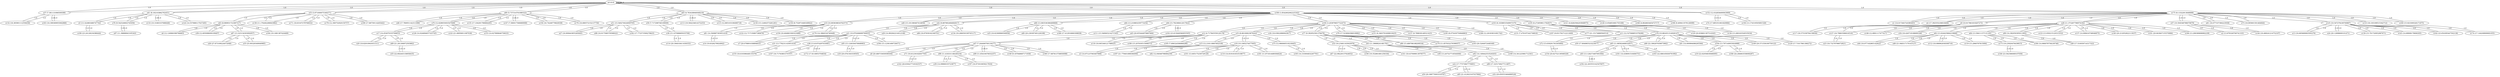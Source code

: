 graph {
n0 [label="n0 (0.0)"];
n1 [label="n1 (14.017282724380493)"];
n2 [label="n2 (13.876328706741333)"];
n3 [label="n3 (14.971237063407898)"];
n4 [label="n4 (17.392555236816406)"];
n5 [label="n5 (13.322883486747742)"];
n6 [label="n6 (12.126960396766663)"];
n7 [label="n7 (20.078891038894653)"];
n8 [label="n8 (20.480735659599304)"];
n9 [label="n9 (10.917861819267273)"];
n10 [label="n10 (10.693838834762573)"];
n11 [label="n11 (12.527068853378296)"];
n12 [label="n12 (4.717845559120178)"];
n13 [label="n13 (16.665669083595276)"];
n14 [label="n14 (19.8326278924942)"];
n15 [label="n15 (12.218118667602539)"];
n16 [label="n16 (10.1065274477005)"];
n17 [label="n17 (14.452670335769653)"];
n18 [label="n18 (29.4761563539505)"];
n19 [label="n19 (22.62056839466095)"];
n20 [label="n20 (18.82910943031311)"];
n21 [label="n21 (10.970266699790955)"];
n22 [label="n22 (17.77573847770691)"];
n23 [label="n23 (18.73278796672821)"];
n24 [label="n24 (20.12898600101471)"];
n25 [label="n25 (16.62369966506958)"];
n26 [label="n26 (27.873199224472046)"];
n27 [label="n27 (16.909443855285645)"];
n28 [label="n28 (11.373287796974182)"];
n29 [label="n29 (14.992942214012146)"];
n30 [label="n30 (17.804985523223877)"];
n31 [label="n31 (13.778231143951416)"];
n32 [label="n32 (16.23461163043976)"];
n33 [label="n33 (8.66100823879242)"];
n34 [label="n34 (18.03822886943817)"];
n35 [label="n35 (25.90329349040985)"];
n36 [label="n36 (13.61974287033081)"];
n37 [label="n37 (7.361131906509399)"];
n38 [label="n38 (15.107088685035706)"];
n39 [label="n39 (14.09868335723877)"];
n40 [label="n40 (15.101380467414856)"];
n41 [label="n41 (8.192103862762451)"];
n42 [label="n42 (9.887892484664917)"];
n43 [label="n43 (11.39688241481781)"];
n44 [label="n44 (16.977182865142822)"];
n45 [label="n45 (20.655444979667664)"];
n46 [label="n46 (17.780951142311096)"];
n47 [label="n47 (7.244406700134277)"];
n48 [label="n48 (21.948317170143127)"];
n49 [label="n49 (17.510059714317322)"];
n50 [label="n50 (20.368770003318787)"];
n51 [label="n51 (15.540274024009705)"];
n52 [label="n52 (20.650553464889526)"];
n53 [label="n53 (3.971000075340271)"];
n54 [label="n54 (16.426719188690186)"];
n55 [label="n55 (22.692445158958435)"];
n56 [label="n56 (13.247527718544006)"];
n57 [label="n57 (10.504548788070679)"];
n58 [label="n58 (12.605098009109497)"];
n59 [label="n59 (7.717298746109009)"];
n60 [label="n60 (20.236387491226196)"];
n61 [label="n61 (16.077337384223938)"];
n62 [label="n62 (13.024425864219666)"];
n63 [label="n63 (8.969931721687317)"];
n64 [label="n64 (13.58411157131195)"];
n65 [label="n65 (11.88582468032837)"];
n66 [label="n66 (22.306297659873962)"];
n67 [label="n67 (22.98229157924652)"];
n68 [label="n68 (13.083536386489868)"];
n69 [label="n69 (21.291306972503662)"];
n70 [label="n70 (12.629655003547668)"];
n71 [label="n71 (16.61230182647705)"];
n72 [label="n72 (15.639291763305664)"];
n73 [label="n73 (16.905601501464844)"];
n74 [label="n74 (17.885351061820984)"];
n75 [label="n75 (12.966060519218445)"];
n76 [label="n76 (9.542526602745056)"];
n77 [label="n77 (9.392952561378479)"];
n78 [label="n78 (10.862451314926147)"];
n79 [label="n79 (17.523694396018982)"];
n80 [label="n80 (5.737314701080322)"];
n81 [label="n81 (14.500887393951416)"];
n82 [label="n82 (12.94048798084259)"];
n83 [label="n83 (4.763438940048218)"];
n84 [label="n84 (13.210883259773254)"];
n85 [label="n85 (21.412623167037964)"];
n86 [label="n86 (15.489798188209534)"];
n87 [label="n87 (13.323134303092957)"];
n88 [label="n88 (18.87839162349701)"];
n89 [label="n89 (17.325174927711487)"];
n90 [label="n90 (14.382050395011902)"];
n91 [label="n91 (14.000994086265564)"];
n92 [label="n92 (14.149442553520203)"];
n93 [label="n93 (13.128273487091064)"];
n94 [label="n94 (15.792368412017822)"];
n95 [label="n95 (15.124030470848083)"];
n96 [label="n96 (11.418331146240234)"];
n97 [label="n97 (11.38888943195343)"];
n98 [label="n98 (16.917596578598022)"];
n99 [label="n99 (11.85419476032257)"];
n100 [label="n100 (3.203978657722473)"];
n101 [label="n101 (13.605175256729126)"];
n102 [label="n102 (23.615649580955505)"];
n103 [label="n103 (6.1638853549957275)"];
n104 [label="n104 (13.797140955924988)"];
n105 [label="n105 (6.272859811782837)"];
n106 [label="n106 (19.352861881256104)"];
n107 [label="n107 (16.71763801574707)"];
n108 [label="n108 (1.8542602062225342)"];
n109 [label="n109 (20.571559190750122)"];
n110 [label="n110 (14.819161653518677)"];
n111 [label="n111 (15.546945214271545)"];
n112 [label="n112 (18.086962938308716)"];
n113 [label="n113 (19.564234614372253)"];
n114 [label="n114 (20.394018411636353)"];
n115 [label="n115 (12.885103106498718)"];
n116 [label="n116 (10.31683337688446)"];
n117 [label="n117 (18.575339794158936)"];
n118 [label="n118 (18.065346121788025)"];
n119 [label="n119 (15.2966787815094)"];
n120 [label="n120 (17.71017861366272)"];
n121 [label="n121 (4.6282594203948975)"];
n122 [label="n122 (12.717150807380676)"];
n123 [label="n123 (13.930215120315552)"];
n124 [label="n124 (14.557688117027283)"];
n125 [label="n125 (10.547279238700867)"];
n126 [label="n126 (3.054853081703186)"];
n127 [label="n127 (16.79663586616516)"];
n128 [label="n128 (14.924694657325745)"];
n129 [label="n129 (20.839601397514343)"];
n130 [label="n130 (15.12492573261261)"];
n131 [label="n131 (7.476197242736816)"];
n132 [label="n132 (18.365901112556458)"];
n133 [label="n133 (16.193199515342712)"];
n134 [label="n134 (18.266050338745117)"];
n135 [label="n135 (17.104291796684265)"];
n136 [label="n136 (13.280163526535034)"];
n137 [label="n137 (14.908416748046875)"];
n138 [label="n138 (11.176282286643982)"];
n139 [label="n139 (15.701720952987671)"];
n140 [label="n140 (20.212052822113037)"];
n141 [label="n141 (18.437699913978577)"];
n142 [label="n142 (28.630427718162537)"];
n143 [label="n143 (21.06956911087036)"];
n144 [label="n144 (18.468241214752197)"];
n145 [label="n145 (14.68908178806305)"];
n146 [label="n146 (23.562586069107056)"];
n147 [label="n147 (7.580017566680908)"];
n148 [label="n148 (12.8991117477417)"];
n149 [label="n149 (9.187848687171936)"];
n150 [label="n150 (8.752971649169922)"];
n151 [label="n151 (6.3463791608810425)"];
n152 [label="n152 (12.032858490943909)"];
n153 [label="n153 (14.627899646759033)"];
n154 [label="n154 (20.62752139568329)"];
n155 [label="n155 (16.619396448135376)"];
n156 [label="n156 (16.74248778820038)"];
n157 [label="n157 (9.789839148521423)"];
n158 [label="n158 (13.174319505691528)"];
n159 [label="n159 (18.464863300323486)"];
n160 [label="n160 (15.923309326171875)"];
n161 [label="n161 (14.438091516494751)"];
n162 [label="n162 (23.654385447502136)"];
n163 [label="n163 (22.686185836791992)"];
n164 [label="n164 (19.1681387424469)"];
n165 [label="n165 (14.333004832267761)"];
n166 [label="n166 (24.284663558006287)"];
n167 [label="n167 (9.831792712211609)"];
n168 [label="n168 (4.802663445472717)"];
n169 [label="n169 (14.341225981712341)"];
n170 [label="n170 (11.857632279396057)"];
n171 [label="n171 (18.83167278766632)"];
n172 [label="n172 (17.8118953704834)"];
n173 [label="n173 (19.23920476436615)"];
n174 [label="n174 (17.144208908081055)"];
n175 [label="n175 (6.13322913646698)"];
n176 [label="n176 (16.680572152137756)"];
n177 [label="n177 (21.15174889564514)"];
n178 [label="n178 (12.306752920150757)"];
n179 [label="n179 (14.3984534740448)"];
n180 [label="n180 (15.207630515098572)"];
n181 [label="n181 (11.871814489364624)"];
n182 [label="n182 (17.772573590278625)"];
n183 [label="n183 (16.399369955062866)"];
n184 [label="n184 (14.966078758239746)"];
n185 [label="n185 (8.075430750846863)"];
n186 [label="n186 (17.412916660308838)"];
n187 [label="n187 (21.779401898384094)"];
n188 [label="n188 (12.26183831691742)"];
n189 [label="n189 (17.687813758850098)"];
n190 [label="n190 (23.24128234386444)"];
n191 [label="n191 (20.843847155570984)"];
n192 [label="n192 (22.263553142547607)"];
n193 [label="n193 (20.5264972448349)"];
n194 [label="n194 (15.12361490726471)"];
n195 [label="n195 (7.696324586868286)"];
n196 [label="n196 (13.296389698982239)"];
n197 [label="n197 (16.973010659217834)"];
n198 [label="n198 (9.409413576126099)"];
n199 [label="n199 (17.86759114265442)"];
n0 -- n0 [weight=1.0 label=1.0];
n0 -- n83 [weight=1.0 label=1.0];
n0 -- n37 [weight=1.0 label=1.0];
n0 -- n80 [weight=1.0 label=1.0];
n0 -- n0 [weight=1.0 label=1.0];
n0 -- n53 [weight=1.0 label=1.0];
n0 -- n108 [weight=1.0 label=1.0];
n0 -- n41 [weight=1.0 label=1.0];
n0 -- n152 [weight=1.0 label=1.0];
n0 -- n175 [weight=1.0 label=1.0];
n1 -- n175 [weight=1.0 label=1.0];
n2 -- n57 [weight=1.0 label=1.0];
n3 -- n15 [weight=1.0 label=1.0];
n4 -- n175 [weight=1.0 label=1.0];
n5 -- n190 [weight=1.0 label=1.0];
n5 -- n41 [weight=1.0 label=1.0];
n6 -- n63 [weight=1.0 label=1.0];
n7 -- n21 [weight=1.0 label=1.0];
n8 -- n47 [weight=1.0 label=1.0];
n9 -- n117 [weight=1.0 label=1.0];
n9 -- n175 [weight=1.0 label=1.0];
n9 -- n148 [weight=1.0 label=1.0];
n9 -- n127 [weight=1.0 label=1.0];
n10 -- n81 [weight=1.0 label=1.0];
n10 -- n108 [weight=1.0 label=1.0];
n10 -- n122 [weight=1.0 label=1.0];
n10 -- n159 [weight=1.0 label=1.0];
n10 -- n179 [weight=1.0 label=1.0];
n11 -- n105 [weight=1.0 label=1.0];
n11 -- n72 [weight=1.0 label=1.0];
n12 -- n47 [weight=1.0 label=1.0];
n12 -- n100 [weight=1.0 label=1.0];
n12 -- n180 [weight=1.0 label=1.0];
n12 -- n195 [weight=1.0 label=1.0];
n12 -- n118 [weight=1.0 label=1.0];
n13 -- n125 [weight=1.0 label=1.0];
n14 -- n81 [weight=1.0 label=1.0];
n15 -- n3 [weight=1.0 label=1.0];
n15 -- n187 [weight=1.0 label=1.0];
n15 -- n33 [weight=1.0 label=1.0];
n16 -- n110 [weight=1.0 label=1.0];
n16 -- n82 [weight=1.0 label=1.0];
n16 -- n181 [weight=1.0 label=1.0];
n16 -- n33 [weight=1.0 label=1.0];
n16 -- n101 [weight=1.0 label=1.0];
n17 -- n69 [weight=1.0 label=1.0];
n17 -- n20 [weight=1.0 label=1.0];
n17 -- n70 [weight=1.0 label=1.0];
n18 -- n95 [weight=1.0 label=1.0];
n19 -- n104 [weight=1.0 label=1.0];
n20 -- n17 [weight=1.0 label=1.0];
n21 -- n42 [weight=1.0 label=1.0];
n21 -- n95 [weight=1.0 label=1.0];
n21 -- n36 [weight=1.0 label=1.0];
n21 -- n194 [weight=1.0 label=1.0];
n21 -- n7 [weight=1.0 label=1.0];
n21 -- n31 [weight=1.0 label=1.0];
n22 -- n85 [weight=1.0 label=1.0];
n22 -- n50 [weight=1.0 label=1.0];
n22 -- n92 [weight=1.0 label=1.0];
n23 -- n127 [weight=1.0 label=1.0];
n24 -- n125 [weight=1.0 label=1.0];
n25 -- n68 [weight=1.0 label=1.0];
n26 -- n87 [weight=1.0 label=1.0];
n27 -- n51 [weight=1.0 label=1.0];
n28 -- n54 [weight=1.0 label=1.0];
n28 -- n191 [weight=1.0 label=1.0];
n28 -- n62 [weight=1.0 label=1.0];
n28 -- n123 [weight=1.0 label=1.0];
n28 -- n137 [weight=1.0 label=1.0];
n28 -- n90 [weight=1.0 label=1.0];
n28 -- n140 [weight=1.0 label=1.0];
n28 -- n196 [weight=1.0 label=1.0];
n28 -- n175 [weight=1.0 label=1.0];
n28 -- n64 [weight=1.0 label=1.0];
n29 -- n42 [weight=1.0 label=1.0];
n30 -- n78 [weight=1.0 label=1.0];
n31 -- n21 [weight=1.0 label=1.0];
n31 -- n155 [weight=1.0 label=1.0];
n32 -- n141 [weight=1.0 label=1.0];
n32 -- n77 [weight=1.0 label=1.0];
n32 -- n106 [weight=1.0 label=1.0];
n32 -- n67 [weight=1.0 label=1.0];
n33 -- n100 [weight=1.0 label=1.0];
n33 -- n15 [weight=1.0 label=1.0];
n33 -- n16 [weight=1.0 label=1.0];
n33 -- n75 [weight=1.0 label=1.0];
n34 -- n100 [weight=1.0 label=1.0];
n35 -- n87 [weight=1.0 label=1.0];
n36 -- n107 [weight=1.0 label=1.0];
n36 -- n172 [weight=1.0 label=1.0];
n36 -- n21 [weight=1.0 label=1.0];
n37 -- n183 [weight=1.0 label=1.0];
n37 -- n0 [weight=1.0 label=1.0];
n37 -- n132 [weight=1.0 label=1.0];
n38 -- n59 [weight=1.0 label=1.0];
n38 -- n114 [weight=1.0 label=1.0];
n39 -- n96 [weight=1.0 label=1.0];
n40 -- n108 [weight=1.0 label=1.0];
n41 -- n0 [weight=1.0 label=1.0];
n41 -- n116 [weight=1.0 label=1.0];
n41 -- n124 [weight=1.0 label=1.0];
n41 -- n76 [weight=1.0 label=1.0];
n41 -- n5 [weight=1.0 label=1.0];
n42 -- n88 [weight=1.0 label=1.0];
n42 -- n134 [weight=1.0 label=1.0];
n42 -- n29 [weight=1.0 label=1.0];
n42 -- n108 [weight=1.0 label=1.0];
n42 -- n21 [weight=1.0 label=1.0];
n43 -- n92 [weight=1.0 label=1.0];
n43 -- n169 [weight=1.0 label=1.0];
n43 -- n77 [weight=1.0 label=1.0];
n43 -- n56 [weight=1.0 label=1.0];
n44 -- n62 [weight=1.0 label=1.0];
n45 -- n94 [weight=1.0 label=1.0];
n46 -- n80 [weight=1.0 label=1.0];
n47 -- n189 [weight=1.0 label=1.0];
n47 -- n12 [weight=1.0 label=1.0];
n47 -- n96 [weight=1.0 label=1.0];
n47 -- n8 [weight=1.0 label=1.0];
n47 -- n99 [weight=1.0 label=1.0];
n47 -- n149 [weight=1.0 label=1.0];
n47 -- n71 [weight=1.0 label=1.0];
n48 -- n62 [weight=1.0 label=1.0];
n49 -- n90 [weight=1.0 label=1.0];
n50 -- n22 [weight=1.0 label=1.0];
n51 -- n83 [weight=1.0 label=1.0];
n51 -- n27 [weight=1.0 label=1.0];
n51 -- n182 [weight=1.0 label=1.0];
n51 -- n98 [weight=1.0 label=1.0];
n52 -- n89 [weight=1.0 label=1.0];
n53 -- n63 [weight=1.0 label=1.0];
n53 -- n178 [weight=1.0 label=1.0];
n53 -- n138 [weight=1.0 label=1.0];
n53 -- n199 [weight=1.0 label=1.0];
n53 -- n0 [weight=1.0 label=1.0];
n53 -- n171 [weight=1.0 label=1.0];
n54 -- n28 [weight=1.0 label=1.0];
n55 -- n69 [weight=1.0 label=1.0];
n56 -- n43 [weight=1.0 label=1.0];
n57 -- n2 [weight=1.0 label=1.0];
n57 -- n144 [weight=1.0 label=1.0];
n57 -- n175 [weight=1.0 label=1.0];
n58 -- n63 [weight=1.0 label=1.0];
n59 -- n83 [weight=1.0 label=1.0];
n59 -- n38 [weight=1.0 label=1.0];
n60 -- n68 [weight=1.0 label=1.0];
n61 -- n175 [weight=1.0 label=1.0];
n62 -- n48 [weight=1.0 label=1.0];
n62 -- n119 [weight=1.0 label=1.0];
n62 -- n112 [weight=1.0 label=1.0];
n62 -- n44 [weight=1.0 label=1.0];
n62 -- n28 [weight=1.0 label=1.0];
n63 -- n6 [weight=1.0 label=1.0];
n63 -- n87 [weight=1.0 label=1.0];
n63 -- n53 [weight=1.0 label=1.0];
n63 -- n164 [weight=1.0 label=1.0];
n63 -- n58 [weight=1.0 label=1.0];
n64 -- n28 [weight=1.0 label=1.0];
n64 -- n184 [weight=1.0 label=1.0];
n64 -- n173 [weight=1.0 label=1.0];
n65 -- n161 [weight=1.0 label=1.0];
n65 -- n78 [weight=1.0 label=1.0];
n65 -- n163 [weight=1.0 label=1.0];
n65 -- n93 [weight=1.0 label=1.0];
n66 -- n78 [weight=1.0 label=1.0];
n67 -- n32 [weight=1.0 label=1.0];
n68 -- n25 [weight=1.0 label=1.0];
n68 -- n60 [weight=1.0 label=1.0];
n68 -- n108 [weight=1.0 label=1.0];
n68 -- n186 [weight=1.0 label=1.0];
n69 -- n55 [weight=1.0 label=1.0];
n69 -- n17 [weight=1.0 label=1.0];
n70 -- n17 [weight=1.0 label=1.0];
n70 -- n153 [weight=1.0 label=1.0];
n70 -- n143 [weight=1.0 label=1.0];
n70 -- n80 [weight=1.0 label=1.0];
n70 -- n128 [weight=1.0 label=1.0];
n71 -- n47 [weight=1.0 label=1.0];
n71 -- n142 [weight=1.0 label=1.0];
n72 -- n154 [weight=1.0 label=1.0];
n72 -- n11 [weight=1.0 label=1.0];
n73 -- n175 [weight=1.0 label=1.0];
n74 -- n152 [weight=1.0 label=1.0];
n75 -- n165 [weight=1.0 label=1.0];
n75 -- n33 [weight=1.0 label=1.0];
n76 -- n97 [weight=1.0 label=1.0];
n76 -- n41 [weight=1.0 label=1.0];
n77 -- n193 [weight=1.0 label=1.0];
n77 -- n43 [weight=1.0 label=1.0];
n77 -- n86 [weight=1.0 label=1.0];
n77 -- n170 [weight=1.0 label=1.0];
n77 -- n100 [weight=1.0 label=1.0];
n77 -- n32 [weight=1.0 label=1.0];
n78 -- n65 [weight=1.0 label=1.0];
n78 -- n120 [weight=1.0 label=1.0];
n78 -- n91 [weight=1.0 label=1.0];
n78 -- n30 [weight=1.0 label=1.0];
n78 -- n104 [weight=1.0 label=1.0];
n78 -- n105 [weight=1.0 label=1.0];
n78 -- n66 [weight=1.0 label=1.0];
n78 -- n109 [weight=1.0 label=1.0];
n79 -- n100 [weight=1.0 label=1.0];
n80 -- n176 [weight=1.0 label=1.0];
n80 -- n147 [weight=1.0 label=1.0];
n80 -- n46 [weight=1.0 label=1.0];
n80 -- n135 [weight=1.0 label=1.0];
n80 -- n0 [weight=1.0 label=1.0];
n80 -- n70 [weight=1.0 label=1.0];
n80 -- n156 [weight=1.0 label=1.0];
n81 -- n10 [weight=1.0 label=1.0];
n81 -- n14 [weight=1.0 label=1.0];
n82 -- n16 [weight=1.0 label=1.0];
n83 -- n51 [weight=1.0 label=1.0];
n83 -- n150 [weight=1.0 label=1.0];
n83 -- n115 [weight=1.0 label=1.0];
n83 -- n130 [weight=1.0 label=1.0];
n83 -- n59 [weight=1.0 label=1.0];
n83 -- n0 [weight=1.0 label=1.0];
n83 -- n113 [weight=1.0 label=1.0];
n84 -- n108 [weight=1.0 label=1.0];
n84 -- n111 [weight=1.0 label=1.0];
n85 -- n22 [weight=1.0 label=1.0];
n86 -- n77 [weight=1.0 label=1.0];
n87 -- n35 [weight=1.0 label=1.0];
n87 -- n26 [weight=1.0 label=1.0];
n87 -- n63 [weight=1.0 label=1.0];
n88 -- n42 [weight=1.0 label=1.0];
n89 -- n92 [weight=1.0 label=1.0];
n89 -- n52 [weight=1.0 label=1.0];
n90 -- n49 [weight=1.0 label=1.0];
n90 -- n28 [weight=1.0 label=1.0];
n91 -- n78 [weight=1.0 label=1.0];
n92 -- n89 [weight=1.0 label=1.0];
n92 -- n22 [weight=1.0 label=1.0];
n92 -- n43 [weight=1.0 label=1.0];
n93 -- n65 [weight=1.0 label=1.0];
n93 -- n192 [weight=1.0 label=1.0];
n94 -- n108 [weight=1.0 label=1.0];
n94 -- n102 [weight=1.0 label=1.0];
n94 -- n45 [weight=1.0 label=1.0];
n95 -- n21 [weight=1.0 label=1.0];
n95 -- n18 [weight=1.0 label=1.0];
n96 -- n39 [weight=1.0 label=1.0];
n96 -- n197 [weight=1.0 label=1.0];
n96 -- n47 [weight=1.0 label=1.0];
n97 -- n76 [weight=1.0 label=1.0];
n98 -- n51 [weight=1.0 label=1.0];
n99 -- n47 [weight=1.0 label=1.0];
n100 -- n151 [weight=1.0 label=1.0];
n100 -- n33 [weight=1.0 label=1.0];
n100 -- n108 [weight=1.0 label=1.0];
n100 -- n185 [weight=1.0 label=1.0];
n100 -- n34 [weight=1.0 label=1.0];
n100 -- n77 [weight=1.0 label=1.0];
n100 -- n79 [weight=1.0 label=1.0];
n100 -- n12 [weight=1.0 label=1.0];
n100 -- n157 [weight=1.0 label=1.0];
n100 -- n188 [weight=1.0 label=1.0];
n101 -- n16 [weight=1.0 label=1.0];
n102 -- n94 [weight=1.0 label=1.0];
n103 -- n108 [weight=1.0 label=1.0];
n103 -- n131 [weight=1.0 label=1.0];
n103 -- n167 [weight=1.0 label=1.0];
n103 -- n177 [weight=1.0 label=1.0];
n104 -- n166 [weight=1.0 label=1.0];
n104 -- n19 [weight=1.0 label=1.0];
n104 -- n78 [weight=1.0 label=1.0];
n105 -- n11 [weight=1.0 label=1.0];
n105 -- n129 [weight=1.0 label=1.0];
n105 -- n108 [weight=1.0 label=1.0];
n105 -- n78 [weight=1.0 label=1.0];
n105 -- n136 [weight=1.0 label=1.0];
n106 -- n32 [weight=1.0 label=1.0];
n107 -- n36 [weight=1.0 label=1.0];
n108 -- n68 [weight=1.0 label=1.0];
n108 -- n168 [weight=1.0 label=1.0];
n108 -- n121 [weight=1.0 label=1.0];
n108 -- n198 [weight=1.0 label=1.0];
n108 -- n126 [weight=1.0 label=1.0];
n108 -- n103 [weight=1.0 label=1.0];
n108 -- n40 [weight=1.0 label=1.0];
n108 -- n0 [weight=1.0 label=1.0];
n108 -- n94 [weight=1.0 label=1.0];
n108 -- n105 [weight=1.0 label=1.0];
n108 -- n84 [weight=1.0 label=1.0];
n108 -- n10 [weight=1.0 label=1.0];
n108 -- n100 [weight=1.0 label=1.0];
n108 -- n42 [weight=1.0 label=1.0];
n109 -- n78 [weight=1.0 label=1.0];
n110 -- n16 [weight=1.0 label=1.0];
n111 -- n84 [weight=1.0 label=1.0];
n112 -- n62 [weight=1.0 label=1.0];
n113 -- n83 [weight=1.0 label=1.0];
n114 -- n38 [weight=1.0 label=1.0];
n115 -- n83 [weight=1.0 label=1.0];
n116 -- n41 [weight=1.0 label=1.0];
n117 -- n9 [weight=1.0 label=1.0];
n118 -- n12 [weight=1.0 label=1.0];
n119 -- n62 [weight=1.0 label=1.0];
n120 -- n78 [weight=1.0 label=1.0];
n121 -- n108 [weight=1.0 label=1.0];
n122 -- n10 [weight=1.0 label=1.0];
n123 -- n28 [weight=1.0 label=1.0];
n124 -- n41 [weight=1.0 label=1.0];
n125 -- n175 [weight=1.0 label=1.0];
n125 -- n24 [weight=1.0 label=1.0];
n125 -- n174 [weight=1.0 label=1.0];
n125 -- n145 [weight=1.0 label=1.0];
n125 -- n139 [weight=1.0 label=1.0];
n125 -- n13 [weight=1.0 label=1.0];
n125 -- n162 [weight=1.0 label=1.0];
n126 -- n108 [weight=1.0 label=1.0];
n127 -- n9 [weight=1.0 label=1.0];
n127 -- n23 [weight=1.0 label=1.0];
n128 -- n70 [weight=1.0 label=1.0];
n129 -- n105 [weight=1.0 label=1.0];
n130 -- n83 [weight=1.0 label=1.0];
n131 -- n103 [weight=1.0 label=1.0];
n132 -- n37 [weight=1.0 label=1.0];
n133 -- n175 [weight=1.0 label=1.0];
n134 -- n42 [weight=1.0 label=1.0];
n135 -- n80 [weight=1.0 label=1.0];
n136 -- n105 [weight=1.0 label=1.0];
n137 -- n28 [weight=1.0 label=1.0];
n138 -- n53 [weight=1.0 label=1.0];
n139 -- n125 [weight=1.0 label=1.0];
n140 -- n28 [weight=1.0 label=1.0];
n141 -- n32 [weight=1.0 label=1.0];
n142 -- n71 [weight=1.0 label=1.0];
n143 -- n70 [weight=1.0 label=1.0];
n144 -- n57 [weight=1.0 label=1.0];
n145 -- n125 [weight=1.0 label=1.0];
n146 -- n173 [weight=1.0 label=1.0];
n147 -- n80 [weight=1.0 label=1.0];
n148 -- n9 [weight=1.0 label=1.0];
n149 -- n47 [weight=1.0 label=1.0];
n150 -- n83 [weight=1.0 label=1.0];
n151 -- n100 [weight=1.0 label=1.0];
n152 -- n0 [weight=1.0 label=1.0];
n152 -- n158 [weight=1.0 label=1.0];
n152 -- n74 [weight=1.0 label=1.0];
n153 -- n70 [weight=1.0 label=1.0];
n154 -- n72 [weight=1.0 label=1.0];
n155 -- n31 [weight=1.0 label=1.0];
n156 -- n80 [weight=1.0 label=1.0];
n157 -- n100 [weight=1.0 label=1.0];
n158 -- n152 [weight=1.0 label=1.0];
n159 -- n10 [weight=1.0 label=1.0];
n160 -- n175 [weight=1.0 label=1.0];
n161 -- n65 [weight=1.0 label=1.0];
n162 -- n125 [weight=1.0 label=1.0];
n163 -- n65 [weight=1.0 label=1.0];
n164 -- n63 [weight=1.0 label=1.0];
n165 -- n75 [weight=1.0 label=1.0];
n166 -- n104 [weight=1.0 label=1.0];
n167 -- n103 [weight=1.0 label=1.0];
n168 -- n108 [weight=1.0 label=1.0];
n169 -- n43 [weight=1.0 label=1.0];
n170 -- n77 [weight=1.0 label=1.0];
n171 -- n53 [weight=1.0 label=1.0];
n172 -- n36 [weight=1.0 label=1.0];
n173 -- n146 [weight=1.0 label=1.0];
n173 -- n64 [weight=1.0 label=1.0];
n174 -- n125 [weight=1.0 label=1.0];
n175 -- n57 [weight=1.0 label=1.0];
n175 -- n133 [weight=1.0 label=1.0];
n175 -- n73 [weight=1.0 label=1.0];
n175 -- n125 [weight=1.0 label=1.0];
n175 -- n160 [weight=1.0 label=1.0];
n175 -- n4 [weight=1.0 label=1.0];
n175 -- n61 [weight=1.0 label=1.0];
n175 -- n0 [weight=1.0 label=1.0];
n175 -- n28 [weight=1.0 label=1.0];
n175 -- n1 [weight=1.0 label=1.0];
n175 -- n9 [weight=1.0 label=1.0];
n176 -- n80 [weight=1.0 label=1.0];
n177 -- n103 [weight=1.0 label=1.0];
n178 -- n53 [weight=1.0 label=1.0];
n179 -- n10 [weight=1.0 label=1.0];
n180 -- n12 [weight=1.0 label=1.0];
n181 -- n16 [weight=1.0 label=1.0];
n182 -- n51 [weight=1.0 label=1.0];
n183 -- n37 [weight=1.0 label=1.0];
n184 -- n64 [weight=1.0 label=1.0];
n185 -- n100 [weight=1.0 label=1.0];
n186 -- n68 [weight=1.0 label=1.0];
n187 -- n15 [weight=1.0 label=1.0];
n188 -- n100 [weight=1.0 label=1.0];
n189 -- n47 [weight=1.0 label=1.0];
n190 -- n5 [weight=1.0 label=1.0];
n191 -- n28 [weight=1.0 label=1.0];
n192 -- n93 [weight=1.0 label=1.0];
n193 -- n77 [weight=1.0 label=1.0];
n194 -- n21 [weight=1.0 label=1.0];
n195 -- n12 [weight=1.0 label=1.0];
n196 -- n28 [weight=1.0 label=1.0];
n197 -- n96 [weight=1.0 label=1.0];
n198 -- n108 [weight=1.0 label=1.0];
n199 -- n53 [weight=1.0 label=1.0];
}
